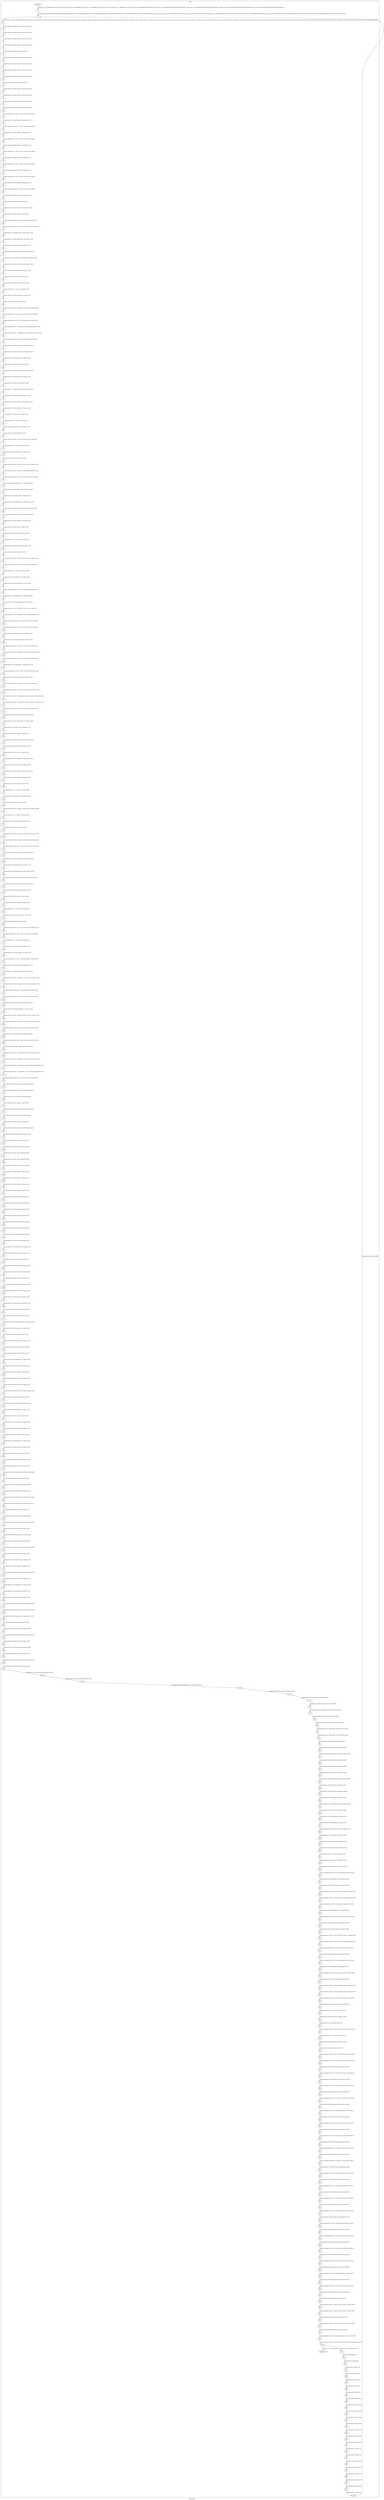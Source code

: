 digraph G {
label="Btor2XCFA";
subgraph cluster_0 {
label="main";
main_init[];
l1[];
l3[];
l4[];
l5[];
l6[];
l7[];
l8[];
l9[];
l10[];
l11[];
l12[];
l13[];
l14[];
l15[];
l16[];
l17[];
l18[];
l19[];
l20[];
l21[];
l22[];
l23[];
l24[];
l25[];
l26[];
l27[];
l28[];
l29[];
l30[];
l31[];
l32[];
l33[];
l34[];
l35[];
l36[];
l37[];
l38[];
l39[];
l40[];
l41[];
l42[];
l43[];
l44[];
l45[];
l46[];
l47[];
l48[];
l49[];
l50[];
l51[];
l52[];
l53[];
l54[];
l55[];
l56[];
l57[];
l58[];
l59[];
l60[];
l61[];
l62[];
l63[];
l64[];
l65[];
l66[];
l67[];
l68[];
l69[];
l70[];
l71[];
l72[];
l73[];
l74[];
l75[];
l76[];
l77[];
l78[];
l79[];
l80[];
l81[];
l82[];
l83[];
l84[];
l85[];
l86[];
l87[];
l88[];
l89[];
l90[];
l91[];
l92[];
l93[];
l94[];
l95[];
l96[];
l97[];
l98[];
l99[];
l100[];
l101[];
l102[];
l103[];
l104[];
l105[];
l106[];
l107[];
l108[];
l109[];
l110[];
l111[];
l112[];
l113[];
l114[];
l115[];
l116[];
l117[];
l118[];
l119[];
l120[];
l121[];
l122[];
l123[];
l124[];
l125[];
l126[];
l127[];
l128[];
l129[];
l130[];
l131[];
l132[];
l133[];
l134[];
l135[];
l136[];
l137[];
l138[];
l139[];
l140[];
l141[];
l142[];
l143[];
l144[];
l145[];
l146[];
l147[];
l148[];
l149[];
l150[];
l151[];
l152[];
l153[];
l154[];
l155[];
l156[];
l157[];
l158[];
l159[];
l160[];
l161[];
l162[];
l163[];
l164[];
l165[];
l166[];
l167[];
l168[];
l169[];
l170[];
l171[];
l172[];
l173[];
l174[];
l175[];
l176[];
l177[];
l178[];
l179[];
l180[];
l181[];
l182[];
l183[];
l184[];
l185[];
l186[];
l187[];
l188[];
l189[];
l190[];
l191[];
l192[];
l193[];
l194[];
l195[];
l196[];
l197[];
l198[];
l199[];
l200[];
l201[];
l202[];
l203[];
l204[];
l205[];
l206[];
l207[];
l208[];
l209[];
l210[];
l211[];
l212[];
l213[];
l214[];
l215[];
l216[];
l217[];
l218[];
l219[];
l220[];
l221[];
l222[];
l223[];
l224[];
l225[];
l226[];
l227[];
l228[];
l229[];
l230[];
l231[];
l232[];
l233[];
l234[];
l235[];
l236[];
l237[];
l238[];
l239[];
l240[];
l241[];
l242[];
l243[];
l244[];
l245[];
l246[];
l247[];
l248[];
l249[];
l250[];
l251[];
l252[];
l253[];
l254[];
l255[];
l256[];
l257[];
l258[];
l259[];
l260[];
l261[];
l262[];
l263[];
l264[];
l265[];
l266[];
l267[];
l268[];
l269[];
l270[];
l271[];
l272[];
l273[];
l274[];
l275[];
l276[];
l277[];
l278[];
l279[];
l280[];
l281[];
l282[];
l283[];
l284[];
l285[];
l286[];
l287[];
l288[];
l289[];
l290[];
l291[];
l292[];
l293[];
l294[];
l295[];
l296[];
l297[];
l298[];
l299[];
l300[];
l301[];
l302[];
l303[];
l304[];
l305[];
l306[];
l307[];
l308[];
l309[];
l310[];
l311[];
l312[];
l313[];
l314[];
l315[];
l316[];
l317[];
l318[];
l319[];
l320[];
l321[];
l322[];
l323[];
l324[];
l325[];
l326[];
l327[];
l328[];
l329[];
l330[];
l331[];
l332[];
l333[];
l334[];
l335[];
l336[];
l337[];
l338[];
l339[];
l340[];
l341[];
l342[];
l343[];
l344[];
l345[];
l346[];
l347[];
l348[];
l349[];
l350[];
l351[];
l352[];
l353[];
l354[];
l355[];
l356[];
l357[];
l358[];
l359[];
l360[];
l361[];
l362[];
l363[];
l364[];
l365[];
l366[];
l367[];
l368[];
l369[];
l370[];
l371[];
l372[];
l373[];
l374[];
l375[];
main_error[];
l376[];
l377[];
l378[];
l379[];
l380[];
l381[];
l382[];
l383[];
l384[];
l385[];
l386[];
l387[];
l388[];
l389[];
l390[];
l391[];
l392[];
l393[];
l394[];
l395[];
l396[];
l397[];
l398[];
l399[];
main_init -> l1 [label="[(assign const_5 #b00000000),(assign const_20 #b0),(assign const_69 #b00000001),(assign const_72 #b00000000),(assign const_131 #b1),(assign const_137 #b00000010),(assign const_151 #b000000000000000000000000),(assign const_153 #b00000000000000000000000000000011),(assign const_178 #b00000000000000000000000000000001),(assign const_205 #b00000000000000000000000000000000),(assign const_220 #b00000000000000000000000000000010)] "];
l3 -> l4 [label="[(havoc input_87),(havoc input_89),(havoc input_91),(havoc input_93),(havoc input_95),(havoc input_97),(havoc input_99),(havoc input_101),(havoc input_103),(havoc input_105),(havoc input_107),(havoc input_109),(havoc input_111),(havoc input_113),(havoc input_115),(havoc input_117),(havoc input_119),(havoc input_121),(havoc input_123),(havoc input_125),(havoc input_127),(havoc input_129),(havoc input_133),(havoc input_135),(havoc input_143),(havoc input_148),(havoc input_166),(havoc input_170),(havoc input_173),(havoc input_176),(havoc input_192),(havoc input_197),(havoc input_234),(havoc input_238),(havoc input_241),(havoc input_244),(havoc input_259),(havoc input_264),(havoc input_299),(havoc input_303)] "];
l4 -> l5 [label="[(assign binary_55 (bvand state_21 (bvnot state_23)))] "];
l5 -> l6 [label="[(assign binary_56 (bvand binary_55 (bvnot state_25)))] "];
l6 -> l7 [label="[(assign binary_57 (bvand binary_56 (bvnot state_27)))] "];
l7 -> l8 [label="[(assign binary_58 (bvand binary_57 (bvnot state_29)))] "];
l8 -> l9 [label="[(assign binary_59 (bvand binary_58 state_31))] "];
l9 -> l10 [label="[(assign binary_60 (bvand binary_59 (bvnot state_33)))] "];
l10 -> l11 [label="[(assign binary_61 (bvand binary_60 (bvnot state_35)))] "];
l11 -> l12 [label="[(assign binary_62 (bvand binary_61 (bvnot state_37)))] "];
l12 -> l13 [label="[(assign binary_63 (bvand binary_62 (bvnot state_39)))] "];
l13 -> l14 [label="[(assign binary_64 (bvand binary_63 state_41))] "];
l14 -> l15 [label="[(assign binary_65 (bvand binary_64 (bvnot state_43)))] "];
l15 -> l16 [label="[(assign binary_66 (bvand binary_65 (bvnot state_45)))] "];
l16 -> l17 [label="[(assign binary_67 (bvand binary_66 (bvnot state_47)))] "];
l17 -> l18 [label="[(assign binary_68 (bvand binary_67 (bvnot state_49)))] "];
l18 -> l19 [label="[(assign comparison_70 (ite (= const_69 state_6) #b1 #b0))] "];
l19 -> l20 [label="[(assign binary_71 (bvand binary_68 comparison_70))] "];
l20 -> l21 [label="[(assign comparison_73 (ite (= const_72 state_8) #b1 #b0))] "];
l21 -> l22 [label="[(assign binary_74 (bvand binary_71 comparison_73))] "];
l22 -> l23 [label="[(assign comparison_75 (ite (= const_72 state_10) #b1 #b0))] "];
l23 -> l24 [label="[(assign binary_76 (bvand binary_74 comparison_75))] "];
l24 -> l25 [label="[(assign comparison_77 (ite (= const_72 state_12) #b1 #b0))] "];
l25 -> l26 [label="[(assign binary_78 (bvand binary_76 comparison_77))] "];
l26 -> l27 [label="[(assign comparison_79 (ite (= const_72 state_14) #b1 #b0))] "];
l27 -> l28 [label="[(assign binary_80 (bvand binary_78 comparison_79))] "];
l28 -> l29 [label="[(assign comparison_81 (ite (= const_72 state_16) #b1 #b0))] "];
l29 -> l30 [label="[(assign binary_82 (bvand binary_80 comparison_81))] "];
l30 -> l31 [label="[(assign comparison_83 (ite (= const_72 state_18) #b1 #b0))] "];
l31 -> l32 [label="[(assign binary_84 (bvand binary_82 comparison_83))] "];
l32 -> l33 [label="[(assign binary_85 (bvand state_53 binary_84))] "];
l33 -> l34 [label="[(assign binary_134 (bvor input_101 (bvnot input_133)))] "];
l34 -> l35 [label="[(assign binary_136 (bvor input_103 input_133))] "];
l35 -> l36 [label="[(assign ternary_138 (ite (= input_133 #b1) input_93 input_95))] "];
l36 -> l37 [label="[(assign comparison_139 (ite (= const_137 ternary_138) #b1 #b0))] "];
l37 -> l38 [label="[(assign binary_140 (bvand binary_136 comparison_139))] "];
l38 -> l39 [label="[(assign binary_141 (bvor (bvnot input_135) binary_140))] "];
l39 -> l40 [label="[(assign binary_142 (bvand binary_134 binary_141))] "];
l40 -> l41 [label="[(assign binary_144 (bvand binary_136 (bvnot input_135)))] "];
l41 -> l42 [label="[(assign binary_145 (bvand (bvnot comparison_139) binary_144))] "];
l42 -> l43 [label="[(assign binary_146 (bvor (bvnot input_143) binary_145))] "];
l43 -> l44 [label="[(assign binary_147 (bvand binary_142 binary_146))] "];
l44 -> l45 [label="[(assign binary_149 (bvor input_105 input_135))] "];
l45 -> l46 [label="[(assign binary_150 (bvor binary_149 input_143))] "];
l46 -> l47 [label="[(assign binary_152 (++ const_151 ternary_138))] "];
l47 -> l48 [label="[(assign binary_154 (bvsrem binary_152 const_153))] "];
l48 -> l49 [label="[(assign slice_155 (extract binary_154 0 8))] "];
l49 -> l50 [label="[(assign ternary_156 (ite (= input_143 #b1) slice_155 ternary_138))] "];
l50 -> l51 [label="[(assign comparison_157 (ite (= const_72 ternary_156) #b1 #b0))] "];
l51 -> l52 [label="[(assign comparison_158 (ite (= const_69 ternary_156) #b1 #b0))] "];
l52 -> l53 [label="[(assign ternary_159 (ite (= comparison_158 #b1) input_89 input_91))] "];
l53 -> l54 [label="[(assign ternary_160 (ite (= comparison_157 #b1) input_87 ternary_159))] "];
l54 -> l55 [label="[(assign comparison_161 (ite (= const_69 ternary_160) #b1 #b0))] "];
l55 -> l56 [label="[(assign binary_162 (bvand binary_150 comparison_161))] "];
l56 -> l57 [label="[(assign binary_163 (bvor (bvnot input_148) binary_162))] "];
l57 -> l58 [label="[(assign binary_164 (bvand binary_147 binary_163))] "];
l58 -> l59 [label="[(assign binary_165 (bvor input_107 input_148))] "];
l59 -> l60 [label="[(assign binary_167 (bvor binary_165 (bvnot input_166)))] "];
l60 -> l61 [label="[(assign binary_168 (bvand binary_164 binary_167))] "];
l61 -> l62 [label="[(assign binary_169 (bvor input_109 input_166))] "];
l62 -> l63 [label="[(assign binary_171 (bvor binary_169 (bvnot input_170)))] "];
l63 -> l64 [label="[(assign binary_172 (bvand binary_168 binary_171))] "];
l64 -> l65 [label="[(assign binary_174 (bvor input_111 (bvnot input_173)))] "];
l65 -> l66 [label="[(assign binary_175 (bvand binary_172 binary_174))] "];
l66 -> l67 [label="[(assign binary_177 (bvor input_113 input_173))] "];
l67 -> l68 [label="[(assign binary_179 (++ const_151 input_93))] "];
l68 -> l69 [label="[(assign binary_180 (bvadd const_178 binary_179))] "];
l69 -> l70 [label="[(assign slice_181 (extract binary_180 0 8))] "];
l70 -> l71 [label="[(assign ternary_182 (ite (= input_133 #b1) slice_181 input_93))] "];
l71 -> l72 [label="[(assign binary_183 (++ const_151 ternary_182))] "];
l72 -> l73 [label="[(assign binary_184 (bvsub binary_183 const_153))] "];
l73 -> l74 [label="[(assign slice_185 (extract binary_184 0 8))] "];
l74 -> l75 [label="[(assign ternary_186 (ite (= input_135 #b1) slice_185 ternary_182))] "];
l75 -> l76 [label="[(assign ternary_187 (ite (= input_173 #b1) ternary_186 input_97))] "];
l76 -> l77 [label="[(assign comparison_188 (ite (= const_137 ternary_187) #b1 #b0))] "];
l77 -> l78 [label="[(assign binary_189 (bvand binary_177 comparison_188))] "];
l78 -> l79 [label="[(assign binary_190 (bvor (bvnot input_176) binary_189))] "];
l79 -> l80 [label="[(assign binary_191 (bvand binary_175 binary_190))] "];
l80 -> l81 [label="[(assign binary_193 (bvand binary_177 (bvnot input_176)))] "];
l81 -> l82 [label="[(assign binary_194 (bvand (bvnot comparison_188) binary_193))] "];
l82 -> l83 [label="[(assign binary_195 (bvor (bvnot input_192) binary_194))] "];
l83 -> l84 [label="[(assign binary_196 (bvand binary_191 binary_195))] "];
l84 -> l85 [label="[(assign binary_198 (bvor input_115 input_176))] "];
l85 -> l86 [label="[(assign binary_199 (bvor binary_198 input_192))] "];
l86 -> l87 [label="[(assign binary_200 (++ const_151 ternary_187))] "];
l87 -> l88 [label="[(assign binary_201 (bvsrem binary_200 const_153))] "];
l88 -> l89 [label="[(assign slice_202 (extract binary_201 0 8))] "];
l89 -> l90 [label="[(assign ternary_203 (ite (= input_192 #b1) slice_202 ternary_187))] "];
l90 -> l91 [label="[(assign comparison_204 (ite (= const_72 ternary_203) #b1 #b0))] "];
l91 -> l92 [label="[(assign binary_206 (++ const_151 ternary_156))] "];
l92 -> l93 [label="[(assign binary_207 (bvadd const_178 binary_206))] "];
l93 -> l94 [label="[(assign binary_208 (bvsrem binary_207 const_153))] "];
l94 -> l95 [label="[(assign comparison_209 (ite (= const_205 binary_208) #b1 #b0))] "];
l95 -> l96 [label="[(assign binary_210 (bvand input_170 comparison_209))] "];
l96 -> l97 [label="[(assign binary_211 (bvand comparison_157 input_166))] "];
l97 -> l98 [label="[(assign ternary_212 (ite (= binary_211 #b1) const_72 input_87))] "];
l98 -> l99 [label="[(assign ternary_213 (ite (= binary_210 #b1) const_69 ternary_212))] "];
l99 -> l100 [label="[(assign comparison_214 (ite (= const_69 ternary_203) #b1 #b0))] "];
l100 -> l101 [label="[(assign comparison_215 (ite (= const_178 binary_208) #b1 #b0))] "];
l101 -> l102 [label="[(assign binary_216 (bvand input_170 comparison_215))] "];
l102 -> l103 [label="[(assign binary_217 (bvand comparison_158 input_166))] "];
l103 -> l104 [label="[(assign ternary_218 (ite (= binary_217 #b1) const_72 input_89))] "];
l104 -> l105 [label="[(assign ternary_219 (ite (= binary_216 #b1) const_69 ternary_218))] "];
l105 -> l106 [label="[(assign comparison_221 (ite (= const_220 binary_208) #b1 #b0))] "];
l106 -> l107 [label="[(assign binary_222 (bvand input_170 comparison_221))] "];
l107 -> l108 [label="[(assign comparison_223 (ite (= const_137 ternary_156) #b1 #b0))] "];
l108 -> l109 [label="[(assign binary_224 (bvand comparison_223 input_166))] "];
l109 -> l110 [label="[(assign ternary_225 (ite (= binary_224 #b1) const_72 input_91))] "];
l110 -> l111 [label="[(assign ternary_226 (ite (= binary_222 #b1) const_69 ternary_225))] "];
l111 -> l112 [label="[(assign ternary_227 (ite (= comparison_214 #b1) ternary_219 ternary_226))] "];
l112 -> l113 [label="[(assign ternary_228 (ite (= comparison_204 #b1) ternary_213 ternary_227))] "];
l113 -> l114 [label="[(assign comparison_229 (ite (= const_69 ternary_228) #b1 #b0))] "];
l114 -> l115 [label="[(assign binary_230 (bvand binary_199 comparison_229))] "];
l115 -> l116 [label="[(assign binary_231 (bvor (bvnot input_197) binary_230))] "];
l116 -> l117 [label="[(assign binary_232 (bvand binary_196 binary_231))] "];
l117 -> l118 [label="[(assign binary_233 (bvor input_117 input_197))] "];
l118 -> l119 [label="[(assign binary_235 (bvor binary_233 (bvnot input_234)))] "];
l119 -> l120 [label="[(assign binary_236 (bvand binary_232 binary_235))] "];
l120 -> l121 [label="[(assign binary_237 (bvor input_119 input_234))] "];
l121 -> l122 [label="[(assign binary_239 (bvor binary_237 (bvnot input_238)))] "];
l122 -> l123 [label="[(assign binary_240 (bvand binary_236 binary_239))] "];
l123 -> l124 [label="[(assign binary_242 (bvor input_121 (bvnot input_241)))] "];
l124 -> l125 [label="[(assign binary_243 (bvand binary_240 binary_242))] "];
l125 -> l126 [label="[(assign binary_245 (bvor input_123 input_241))] "];
l126 -> l127 [label="[(assign binary_246 (++ const_151 ternary_186))] "];
l127 -> l128 [label="[(assign binary_247 (bvadd const_178 binary_246))] "];
l128 -> l129 [label="[(assign slice_248 (extract binary_247 0 8))] "];
l129 -> l130 [label="[(assign ternary_249 (ite (= input_173 #b1) slice_248 ternary_186))] "];
l130 -> l131 [label="[(assign binary_250 (++ const_151 ternary_249))] "];
l131 -> l132 [label="[(assign binary_251 (bvsub binary_250 const_153))] "];
l132 -> l133 [label="[(assign slice_252 (extract binary_251 0 8))] "];
l133 -> l134 [label="[(assign ternary_253 (ite (= input_176 #b1) slice_252 ternary_249))] "];
l134 -> l135 [label="[(assign ternary_254 (ite (= input_241 #b1) ternary_253 input_99))] "];
l135 -> l136 [label="[(assign comparison_255 (ite (= const_137 ternary_254) #b1 #b0))] "];
l136 -> l137 [label="[(assign binary_256 (bvand binary_245 comparison_255))] "];
l137 -> l138 [label="[(assign binary_257 (bvor (bvnot input_244) binary_256))] "];
l138 -> l139 [label="[(assign binary_258 (bvand binary_243 binary_257))] "];
l139 -> l140 [label="[(assign binary_260 (bvand binary_245 (bvnot input_244)))] "];
l140 -> l141 [label="[(assign binary_261 (bvand (bvnot comparison_255) binary_260))] "];
l141 -> l142 [label="[(assign binary_262 (bvor (bvnot input_259) binary_261))] "];
l142 -> l143 [label="[(assign binary_263 (bvand binary_258 binary_262))] "];
l143 -> l144 [label="[(assign binary_265 (bvor input_125 input_244))] "];
l144 -> l145 [label="[(assign binary_266 (bvor binary_265 input_259))] "];
l145 -> l146 [label="[(assign binary_267 (++ const_151 ternary_254))] "];
l146 -> l147 [label="[(assign binary_268 (bvsrem binary_267 const_153))] "];
l147 -> l148 [label="[(assign slice_269 (extract binary_268 0 8))] "];
l148 -> l149 [label="[(assign ternary_270 (ite (= input_259 #b1) slice_269 ternary_254))] "];
l149 -> l150 [label="[(assign comparison_271 (ite (= const_72 ternary_270) #b1 #b0))] "];
l150 -> l151 [label="[(assign binary_272 (++ const_151 ternary_203))] "];
l151 -> l152 [label="[(assign binary_273 (bvadd const_178 binary_272))] "];
l152 -> l153 [label="[(assign binary_274 (bvsrem binary_273 const_153))] "];
l153 -> l154 [label="[(assign comparison_275 (ite (= const_205 binary_274) #b1 #b0))] "];
l154 -> l155 [label="[(assign binary_276 (bvand input_238 comparison_275))] "];
l155 -> l156 [label="[(assign binary_277 (bvand comparison_204 input_234))] "];
l156 -> l157 [label="[(assign ternary_278 (ite (= binary_277 #b1) const_72 ternary_213))] "];
l157 -> l158 [label="[(assign ternary_279 (ite (= binary_276 #b1) const_69 ternary_278))] "];
l158 -> l159 [label="[(assign comparison_280 (ite (= const_69 ternary_270) #b1 #b0))] "];
l159 -> l160 [label="[(assign comparison_281 (ite (= const_178 binary_274) #b1 #b0))] "];
l160 -> l161 [label="[(assign binary_282 (bvand input_238 comparison_281))] "];
l161 -> l162 [label="[(assign binary_283 (bvand comparison_214 input_234))] "];
l162 -> l163 [label="[(assign ternary_284 (ite (= binary_283 #b1) const_72 ternary_219))] "];
l163 -> l164 [label="[(assign ternary_285 (ite (= binary_282 #b1) const_69 ternary_284))] "];
l164 -> l165 [label="[(assign comparison_286 (ite (= const_220 binary_274) #b1 #b0))] "];
l165 -> l166 [label="[(assign binary_287 (bvand input_238 comparison_286))] "];
l166 -> l167 [label="[(assign comparison_288 (ite (= const_137 ternary_203) #b1 #b0))] "];
l167 -> l168 [label="[(assign binary_289 (bvand comparison_288 input_234))] "];
l168 -> l169 [label="[(assign ternary_290 (ite (= binary_289 #b1) const_72 ternary_226))] "];
l169 -> l170 [label="[(assign ternary_291 (ite (= binary_287 #b1) const_69 ternary_290))] "];
l170 -> l171 [label="[(assign ternary_292 (ite (= comparison_280 #b1) ternary_285 ternary_291))] "];
l171 -> l172 [label="[(assign ternary_293 (ite (= comparison_271 #b1) ternary_279 ternary_292))] "];
l172 -> l173 [label="[(assign comparison_294 (ite (= const_69 ternary_293) #b1 #b0))] "];
l173 -> l174 [label="[(assign binary_295 (bvand binary_266 comparison_294))] "];
l174 -> l175 [label="[(assign binary_296 (bvor (bvnot input_264) binary_295))] "];
l175 -> l176 [label="[(assign binary_297 (bvand binary_263 binary_296))] "];
l176 -> l177 [label="[(assign binary_298 (bvor input_127 input_264))] "];
l177 -> l178 [label="[(assign binary_300 (bvor binary_298 (bvnot input_299)))] "];
l178 -> l179 [label="[(assign binary_301 (bvand binary_297 binary_300))] "];
l179 -> l180 [label="[(assign binary_302 (bvor input_129 input_299))] "];
l180 -> l181 [label="[(assign binary_304 (bvor binary_302 (bvnot input_303)))] "];
l181 -> l182 [label="[(assign binary_305 (bvand binary_301 binary_304))] "];
l182 -> l183 [label="[(assign binary_306 (bvor input_133 input_135))] "];
l183 -> l184 [label="[(assign binary_307 (bvor input_143 binary_306))] "];
l184 -> l185 [label="[(assign binary_308 (bvor input_148 binary_307))] "];
l185 -> l186 [label="[(assign binary_309 (bvor input_166 binary_308))] "];
l186 -> l187 [label="[(assign binary_310 (bvor input_170 binary_309))] "];
l187 -> l188 [label="[(assign binary_311 (bvor input_173 binary_310))] "];
l188 -> l189 [label="[(assign binary_312 (bvor input_176 binary_311))] "];
l189 -> l190 [label="[(assign binary_313 (bvor input_192 binary_312))] "];
l190 -> l191 [label="[(assign binary_314 (bvor input_197 binary_313))] "];
l191 -> l192 [label="[(assign binary_315 (bvor input_234 binary_314))] "];
l192 -> l193 [label="[(assign binary_316 (bvor input_238 binary_315))] "];
l193 -> l194 [label="[(assign binary_317 (bvor input_241 binary_316))] "];
l194 -> l195 [label="[(assign binary_318 (bvor input_244 binary_317))] "];
l195 -> l196 [label="[(assign binary_319 (bvor input_259 binary_318))] "];
l196 -> l197 [label="[(assign binary_320 (bvor input_264 binary_319))] "];
l197 -> l198 [label="[(assign binary_321 (bvor input_299 binary_320))] "];
l198 -> l199 [label="[(assign binary_322 (bvor input_303 binary_321))] "];
l199 -> l200 [label="[(assign binary_323 (bvand binary_305 binary_322))] "];
l200 -> l201 [label="[(assign binary_324 (bvand input_101 input_103))] "];
l201 -> l202 [label="[(assign binary_325 (bvor input_101 input_103))] "];
l202 -> l203 [label="[(assign binary_326 (bvand input_105 binary_325))] "];
l203 -> l204 [label="[(assign binary_327 (bvor binary_324 binary_326))] "];
l204 -> l205 [label="[(assign binary_328 (bvor input_105 binary_325))] "];
l205 -> l206 [label="[(assign binary_329 (bvand input_107 binary_328))] "];
l206 -> l207 [label="[(assign binary_330 (bvor binary_327 binary_329))] "];
l207 -> l208 [label="[(assign binary_331 (bvor input_107 binary_328))] "];
l208 -> l209 [label="[(assign binary_332 (bvand input_109 binary_331))] "];
l209 -> l210 [label="[(assign binary_333 (bvor binary_330 binary_332))] "];
l210 -> l211 [label="[(assign binary_334 (bvor input_109 binary_331))] "];
l211 -> l212 [label="[(assign binary_335 (bvand (bvnot binary_333) binary_334))] "];
l212 -> l213 [label="[(assign binary_336 (bvand input_111 input_113))] "];
l213 -> l214 [label="[(assign binary_337 (bvor input_111 input_113))] "];
l214 -> l215 [label="[(assign binary_338 (bvand input_115 binary_337))] "];
l215 -> l216 [label="[(assign binary_339 (bvor binary_336 binary_338))] "];
l216 -> l217 [label="[(assign binary_340 (bvor input_115 binary_337))] "];
l217 -> l218 [label="[(assign binary_341 (bvand input_117 binary_340))] "];
l218 -> l219 [label="[(assign binary_342 (bvor binary_339 binary_341))] "];
l219 -> l220 [label="[(assign binary_343 (bvor input_117 binary_340))] "];
l220 -> l221 [label="[(assign binary_344 (bvand input_119 binary_343))] "];
l221 -> l222 [label="[(assign binary_345 (bvor binary_342 binary_344))] "];
l222 -> l223 [label="[(assign binary_346 (bvand binary_335 (bvnot binary_345)))] "];
l223 -> l224 [label="[(assign binary_347 (bvor input_119 binary_343))] "];
l224 -> l225 [label="[(assign binary_348 (bvand binary_346 binary_347))] "];
l225 -> l226 [label="[(assign binary_349 (bvand input_121 input_123))] "];
l226 -> l227 [label="[(assign binary_350 (bvor input_121 input_123))] "];
l227 -> l228 [label="[(assign binary_351 (bvand input_125 binary_350))] "];
l228 -> l229 [label="[(assign binary_352 (bvor binary_349 binary_351))] "];
l229 -> l230 [label="[(assign binary_353 (bvor input_125 binary_350))] "];
l230 -> l231 [label="[(assign binary_354 (bvand input_127 binary_353))] "];
l231 -> l232 [label="[(assign binary_355 (bvor binary_352 binary_354))] "];
l232 -> l233 [label="[(assign binary_356 (bvor input_127 binary_353))] "];
l233 -> l234 [label="[(assign binary_357 (bvand input_129 binary_356))] "];
l234 -> l235 [label="[(assign binary_358 (bvor binary_355 binary_357))] "];
l235 -> l236 [label="[(assign binary_359 (bvand binary_348 (bvnot binary_358)))] "];
l236 -> l237 [label="[(assign binary_360 (bvor input_129 binary_356))] "];
l237 -> l238 [label="[(assign binary_361 (bvand binary_359 binary_360))] "];
l238 -> l239 [label="[(assign binary_362 (bvand binary_323 binary_361))] "];
l239 -> l240 [label="[(assign binary_363 (bvand binary_144 (bvnot input_143)))] "];
l240 -> l241 [label="[(assign binary_364 (bvand input_101 (bvnot input_133)))] "];
l241 -> l242 [label="[(assign binary_365 (bvor binary_364 input_170))] "];
l242 -> l243 [label="[(assign binary_366 (bvand binary_363 binary_365))] "];
l243 -> l244 [label="[(assign binary_367 (bvand binary_150 (bvnot input_148)))] "];
l244 -> l245 [label="[(assign binary_368 (bvor binary_363 binary_365))] "];
l245 -> l246 [label="[(assign binary_369 (bvand binary_367 binary_368))] "];
l246 -> l247 [label="[(assign binary_370 (bvor binary_366 binary_369))] "];
l247 -> l248 [label="[(assign binary_371 (bvand binary_165 (bvnot input_166)))] "];
l248 -> l249 [label="[(assign binary_372 (bvor binary_367 binary_368))] "];
l249 -> l250 [label="[(assign binary_373 (bvand binary_371 binary_372))] "];
l250 -> l251 [label="[(assign binary_374 (bvor binary_370 binary_373))] "];
l251 -> l252 [label="[(assign binary_375 (bvand binary_169 (bvnot input_170)))] "];
l252 -> l253 [label="[(assign binary_376 (bvor binary_371 binary_372))] "];
l253 -> l254 [label="[(assign binary_377 (bvand binary_375 binary_376))] "];
l254 -> l255 [label="[(assign binary_378 (bvor binary_374 binary_377))] "];
l255 -> l256 [label="[(assign binary_379 (bvor binary_375 binary_376))] "];
l256 -> l257 [label="[(assign binary_380 (bvand (bvnot binary_378) binary_379))] "];
l257 -> l258 [label="[(assign binary_381 (bvand binary_193 (bvnot input_192)))] "];
l258 -> l259 [label="[(assign binary_382 (bvand input_111 (bvnot input_173)))] "];
l259 -> l260 [label="[(assign binary_383 (bvor binary_382 input_238))] "];
l260 -> l261 [label="[(assign binary_384 (bvand binary_381 binary_383))] "];
l261 -> l262 [label="[(assign binary_385 (bvand binary_199 (bvnot input_197)))] "];
l262 -> l263 [label="[(assign binary_386 (bvor binary_381 binary_383))] "];
l263 -> l264 [label="[(assign binary_387 (bvand binary_385 binary_386))] "];
l264 -> l265 [label="[(assign binary_388 (bvor binary_384 binary_387))] "];
l265 -> l266 [label="[(assign binary_389 (bvand binary_233 (bvnot input_234)))] "];
l266 -> l267 [label="[(assign binary_390 (bvor binary_385 binary_386))] "];
l267 -> l268 [label="[(assign binary_391 (bvand binary_389 binary_390))] "];
l268 -> l269 [label="[(assign binary_392 (bvor binary_388 binary_391))] "];
l269 -> l270 [label="[(assign binary_393 (bvand binary_237 (bvnot input_238)))] "];
l270 -> l271 [label="[(assign binary_394 (bvor binary_389 binary_390))] "];
l271 -> l272 [label="[(assign binary_395 (bvand binary_393 binary_394))] "];
l272 -> l273 [label="[(assign binary_396 (bvor binary_392 binary_395))] "];
l273 -> l274 [label="[(assign binary_397 (bvand binary_380 (bvnot binary_396)))] "];
l274 -> l275 [label="[(assign binary_398 (bvor binary_393 binary_394))] "];
l275 -> l276 [label="[(assign binary_399 (bvand binary_397 binary_398))] "];
l276 -> l277 [label="[(assign binary_400 (bvand binary_260 (bvnot input_259)))] "];
l277 -> l278 [label="[(assign binary_401 (bvand input_121 (bvnot input_241)))] "];
l278 -> l279 [label="[(assign binary_402 (bvor binary_401 input_303))] "];
l279 -> l280 [label="[(assign binary_403 (bvand binary_400 binary_402))] "];
l280 -> l281 [label="[(assign binary_404 (bvand binary_266 (bvnot input_264)))] "];
l281 -> l282 [label="[(assign binary_405 (bvor binary_400 binary_402))] "];
l282 -> l283 [label="[(assign binary_406 (bvand binary_404 binary_405))] "];
l283 -> l284 [label="[(assign binary_407 (bvor binary_403 binary_406))] "];
l284 -> l285 [label="[(assign binary_408 (bvand binary_298 (bvnot input_299)))] "];
l285 -> l286 [label="[(assign binary_409 (bvor binary_404 binary_405))] "];
l286 -> l287 [label="[(assign binary_410 (bvand binary_408 binary_409))] "];
l287 -> l288 [label="[(assign binary_411 (bvor binary_407 binary_410))] "];
l288 -> l289 [label="[(assign binary_412 (bvand binary_302 (bvnot input_303)))] "];
l289 -> l290 [label="[(assign binary_413 (bvor binary_408 binary_409))] "];
l290 -> l291 [label="[(assign binary_414 (bvand binary_412 binary_413))] "];
l291 -> l292 [label="[(assign binary_415 (bvor binary_411 binary_414))] "];
l292 -> l293 [label="[(assign binary_416 (bvand binary_399 (bvnot binary_415)))] "];
l293 -> l294 [label="[(assign binary_417 (bvor binary_412 binary_413))] "];
l294 -> l295 [label="[(assign binary_418 (bvand binary_416 binary_417))] "];
l295 -> l296 [label="[(assign binary_419 (bvand binary_362 binary_418))] "];
l296 -> l297 [label="[(assign binary_420 (++ const_151 ternary_270))] "];
l297 -> l298 [label="[(assign binary_421 (bvadd const_178 binary_420))] "];
l298 -> l299 [label="[(assign binary_422 (bvsrem binary_421 const_153))] "];
l299 -> l300 [label="[(assign comparison_423 (ite (= const_205 binary_422) #b1 #b0))] "];
l300 -> l301 [label="[(assign binary_424 (bvand input_303 comparison_423))] "];
l301 -> l302 [label="[(assign binary_425 (bvand comparison_271 input_299))] "];
l302 -> l303 [label="[(assign ternary_426 (ite (= binary_425 #b1) const_72 ternary_279))] "];
l303 -> l304 [label="[(assign ternary_427 (ite (= binary_424 #b1) const_69 ternary_426))] "];
l304 -> l305 [label="[(assign comparison_428 (ite (= ternary_427 state_6) #b1 #b0))] "];
l305 -> l306 [label="[(assign binary_429 (bvand binary_419 comparison_428))] "];
l306 -> l307 [label="[(assign comparison_430 (ite (= const_178 binary_422) #b1 #b0))] "];
l307 -> l308 [label="[(assign binary_431 (bvand input_303 comparison_430))] "];
l308 -> l309 [label="[(assign binary_432 (bvand comparison_280 input_299))] "];
l309 -> l310 [label="[(assign ternary_433 (ite (= binary_432 #b1) const_72 ternary_285))] "];
l310 -> l311 [label="[(assign ternary_434 (ite (= binary_431 #b1) const_69 ternary_433))] "];
l311 -> l312 [label="[(assign comparison_435 (ite (= ternary_434 state_8) #b1 #b0))] "];
l312 -> l313 [label="[(assign binary_436 (bvand binary_429 comparison_435))] "];
l313 -> l314 [label="[(assign comparison_437 (ite (= const_220 binary_422) #b1 #b0))] "];
l314 -> l315 [label="[(assign binary_438 (bvand input_303 comparison_437))] "];
l315 -> l316 [label="[(assign comparison_439 (ite (= const_137 ternary_270) #b1 #b0))] "];
l316 -> l317 [label="[(assign binary_440 (bvand comparison_439 input_299))] "];
l317 -> l318 [label="[(assign ternary_441 (ite (= binary_440 #b1) const_72 ternary_291))] "];
l318 -> l319 [label="[(assign ternary_442 (ite (= binary_438 #b1) const_69 ternary_441))] "];
l319 -> l320 [label="[(assign comparison_443 (ite (= ternary_442 state_10) #b1 #b0))] "];
l320 -> l321 [label="[(assign binary_444 (bvand binary_436 comparison_443))] "];
l321 -> l322 [label="[(assign binary_445 (++ const_151 ternary_253))] "];
l322 -> l323 [label="[(assign binary_446 (bvadd const_178 binary_445))] "];
l323 -> l324 [label="[(assign slice_447 (extract binary_446 0 8))] "];
l324 -> l325 [label="[(assign ternary_448 (ite (= input_241 #b1) slice_447 ternary_253))] "];
l325 -> l326 [label="[(assign binary_449 (++ const_151 ternary_448))] "];
l326 -> l327 [label="[(assign binary_450 (bvsub binary_449 const_153))] "];
l327 -> l328 [label="[(assign slice_451 (extract binary_450 0 8))] "];
l328 -> l329 [label="[(assign ternary_452 (ite (= input_244 #b1) slice_451 ternary_448))] "];
l329 -> l330 [label="[(assign comparison_453 (ite (= ternary_452 state_12) #b1 #b0))] "];
l330 -> l331 [label="[(assign binary_454 (bvand binary_444 comparison_453))] "];
l331 -> l332 [label="[(assign comparison_455 (ite (= ternary_156 state_14) #b1 #b0))] "];
l332 -> l333 [label="[(assign binary_456 (bvand binary_454 comparison_455))] "];
l333 -> l334 [label="[(assign comparison_457 (ite (= ternary_203 state_16) #b1 #b0))] "];
l334 -> l335 [label="[(assign binary_458 (bvand binary_456 comparison_457))] "];
l335 -> l336 [label="[(assign comparison_459 (ite (= ternary_270 state_18) #b1 #b0))] "];
l336 -> l337 [label="[(assign binary_460 (bvand binary_458 comparison_459))] "];
l337 -> l338 [label="[(assign comparison_461 (ite (= binary_365 state_21) #b1 #b0))] "];
l338 -> l339 [label="[(assign binary_462 (bvand binary_460 comparison_461))] "];
l339 -> l340 [label="[(assign comparison_463 (ite (= binary_363 state_23) #b1 #b0))] "];
l340 -> l341 [label="[(assign binary_464 (bvand binary_462 comparison_463))] "];
l341 -> l342 [label="[(assign comparison_465 (ite (= binary_367 state_25) #b1 #b0))] "];
l342 -> l343 [label="[(assign binary_466 (bvand binary_464 comparison_465))] "];
l343 -> l344 [label="[(assign comparison_467 (ite (= binary_371 state_27) #b1 #b0))] "];
l344 -> l345 [label="[(assign binary_468 (bvand binary_466 comparison_467))] "];
l345 -> l346 [label="[(assign comparison_469 (ite (= binary_375 state_29) #b1 #b0))] "];
l346 -> l347 [label="[(assign binary_470 (bvand binary_468 comparison_469))] "];
l347 -> l348 [label="[(assign comparison_471 (ite (= binary_383 state_31) #b1 #b0))] "];
l348 -> l349 [label="[(assign binary_472 (bvand binary_470 comparison_471))] "];
l349 -> l350 [label="[(assign comparison_473 (ite (= binary_381 state_33) #b1 #b0))] "];
l350 -> l351 [label="[(assign binary_474 (bvand binary_472 comparison_473))] "];
l351 -> l352 [label="[(assign comparison_475 (ite (= binary_385 state_35) #b1 #b0))] "];
l352 -> l353 [label="[(assign binary_476 (bvand binary_474 comparison_475))] "];
l353 -> l354 [label="[(assign comparison_477 (ite (= binary_389 state_37) #b1 #b0))] "];
l354 -> l355 [label="[(assign binary_478 (bvand binary_476 comparison_477))] "];
l355 -> l356 [label="[(assign comparison_479 (ite (= binary_393 state_39) #b1 #b0))] "];
l356 -> l357 [label="[(assign binary_480 (bvand binary_478 comparison_479))] "];
l357 -> l358 [label="[(assign comparison_481 (ite (= binary_402 state_41) #b1 #b0))] "];
l358 -> l359 [label="[(assign binary_482 (bvand binary_480 comparison_481))] "];
l359 -> l360 [label="[(assign comparison_483 (ite (= binary_400 state_43) #b1 #b0))] "];
l360 -> l361 [label="[(assign binary_484 (bvand binary_482 comparison_483))] "];
l361 -> l362 [label="[(assign comparison_485 (ite (= binary_404 state_45) #b1 #b0))] "];
l362 -> l363 [label="[(assign binary_486 (bvand binary_484 comparison_485))] "];
l363 -> l364 [label="[(assign comparison_487 (ite (= binary_408 state_47) #b1 #b0))] "];
l364 -> l365 [label="[(assign binary_488 (bvand binary_486 comparison_487))] "];
l365 -> l366 [label="[(assign comparison_489 (ite (= binary_412 state_49) #b1 #b0))] "];
l366 -> l367 [label="[(assign binary_490 (bvand binary_488 comparison_489))] "];
l367 -> l368 [label="[(assign binary_491 (bvand binary_490 state_53))] "];
l368 -> l369 [label="[(assign ternary_492 (ite (= input_109 #b1) const_178 const_205))] "];
l369 -> l370 [label="[(assign ternary_493 (ite (= input_119 #b1) const_178 const_205))] "];
l370 -> l371 [label="[(assign binary_494 (bvadd ternary_492 ternary_493))] "];
l371 -> l372 [label="[(assign ternary_495 (ite (= input_129 #b1) const_178 const_205))] "];
l372 -> l373 [label="[(assign binary_496 (bvadd binary_494 ternary_495))] "];
l373 -> l374 [label="[(assign comparison_497 (ite (bvule binary_496 const_178) #b1 #b0))] "];
l374 -> l375 [label="[(assign ternary_498 (ite (= state_51 #b1) binary_491 (bvnot comparison_497)))] "];
l375 -> main_error [label="[(assume (= binary_85 #b1))] "];
l375 -> l376 [label="[(assume (not (= binary_85 #b1)))] "];
l376 -> l377 [label="[(assign state_6 input_87)] "];
l377 -> l378 [label="[(assign state_8 input_89)] "];
l378 -> l379 [label="[(assign state_10 input_91)] "];
l379 -> l380 [label="[(assign state_12 input_93)] "];
l380 -> l381 [label="[(assign state_14 input_95)] "];
l381 -> l382 [label="[(assign state_16 input_97)] "];
l382 -> l383 [label="[(assign state_18 input_99)] "];
l383 -> l384 [label="[(assign state_21 input_101)] "];
l384 -> l385 [label="[(assign state_23 input_103)] "];
l385 -> l386 [label="[(assign state_25 input_105)] "];
l386 -> l387 [label="[(assign state_27 input_107)] "];
l387 -> l388 [label="[(assign state_29 input_109)] "];
l388 -> l389 [label="[(assign state_31 input_111)] "];
l389 -> l390 [label="[(assign state_33 input_113)] "];
l390 -> l391 [label="[(assign state_35 input_115)] "];
l391 -> l392 [label="[(assign state_37 input_117)] "];
l392 -> l393 [label="[(assign state_39 input_119)] "];
l393 -> l394 [label="[(assign state_41 input_121)] "];
l394 -> l395 [label="[(assign state_43 input_123)] "];
l395 -> l396 [label="[(assign state_45 input_125)] "];
l396 -> l397 [label="[(assign state_47 input_127)] "];
l397 -> l398 [label="[(assign state_49 input_129)] "];
l398 -> l399 [label="[(assign state_51 const_131)] "];
l399 -> l3 [label="[(assign state_53 ternary_498)] "];
l1 -> l3 [label="[(assign state_6 #b00000000),(assign state_8 #b00000000),(assign state_10 #b00000000),(assign state_12 #b00000000),(assign state_14 #b00000000),(assign state_16 #b00000000),(assign state_18 #b00000000),(assign state_21 #b0),(assign state_23 #b0),(assign state_25 #b0),(assign state_27 #b0),(assign state_29 #b0),(assign state_31 #b0),(assign state_33 #b0),(assign state_35 #b0),(assign state_37 #b0),(assign state_39 #b0),(assign state_41 #b0),(assign state_43 #b0),(assign state_45 #b0),(assign state_47 #b0),(assign state_49 #b0),(assign state_51 #b0),(assign state_53 #b0)] "];

}
}
